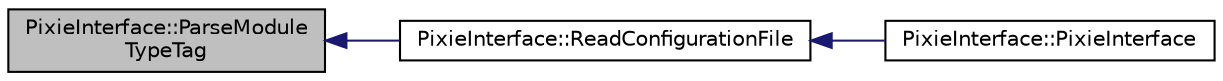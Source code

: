digraph "PixieInterface::ParseModuleTypeTag"
{
  edge [fontname="Helvetica",fontsize="10",labelfontname="Helvetica",labelfontsize="10"];
  node [fontname="Helvetica",fontsize="10",shape=record];
  rankdir="LR";
  Node1 [label="PixieInterface::ParseModule\lTypeTag",height=0.2,width=0.4,color="black", fillcolor="grey75", style="filled", fontcolor="black"];
  Node1 -> Node2 [dir="back",color="midnightblue",fontsize="10",style="solid",fontname="Helvetica"];
  Node2 [label="PixieInterface::ReadConfigurationFile",height=0.2,width=0.4,color="black", fillcolor="white", style="filled",URL="$d9/dc6/class_pixie_interface.html#a48914508b045dc634d63c0ae3d761dfd"];
  Node2 -> Node3 [dir="back",color="midnightblue",fontsize="10",style="solid",fontname="Helvetica"];
  Node3 [label="PixieInterface::PixieInterface",height=0.2,width=0.4,color="black", fillcolor="white", style="filled",URL="$d9/dc6/class_pixie_interface.html#a0c452e4ca18faa9f9efc4e2f6a5d5e6e"];
}
